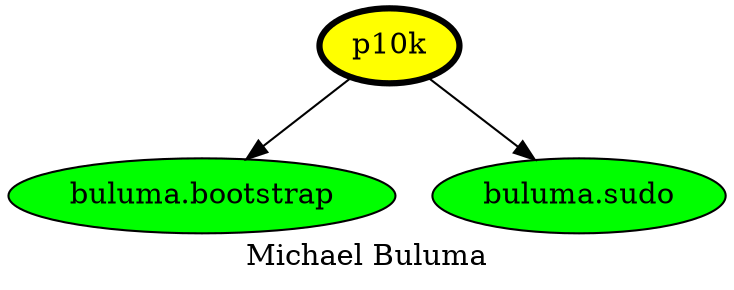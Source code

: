 digraph PhiloDilemma {
  label = "Michael Buluma" ;
  overlap=false
  {
    "p10k" [fillcolor=yellow style=filled penwidth=3]
    "buluma.bootstrap" [fillcolor=green style=filled]
    "buluma.sudo" [fillcolor=green style=filled]
  }
  "p10k" -> "buluma.bootstrap"
  "p10k" -> "buluma.sudo"
}

